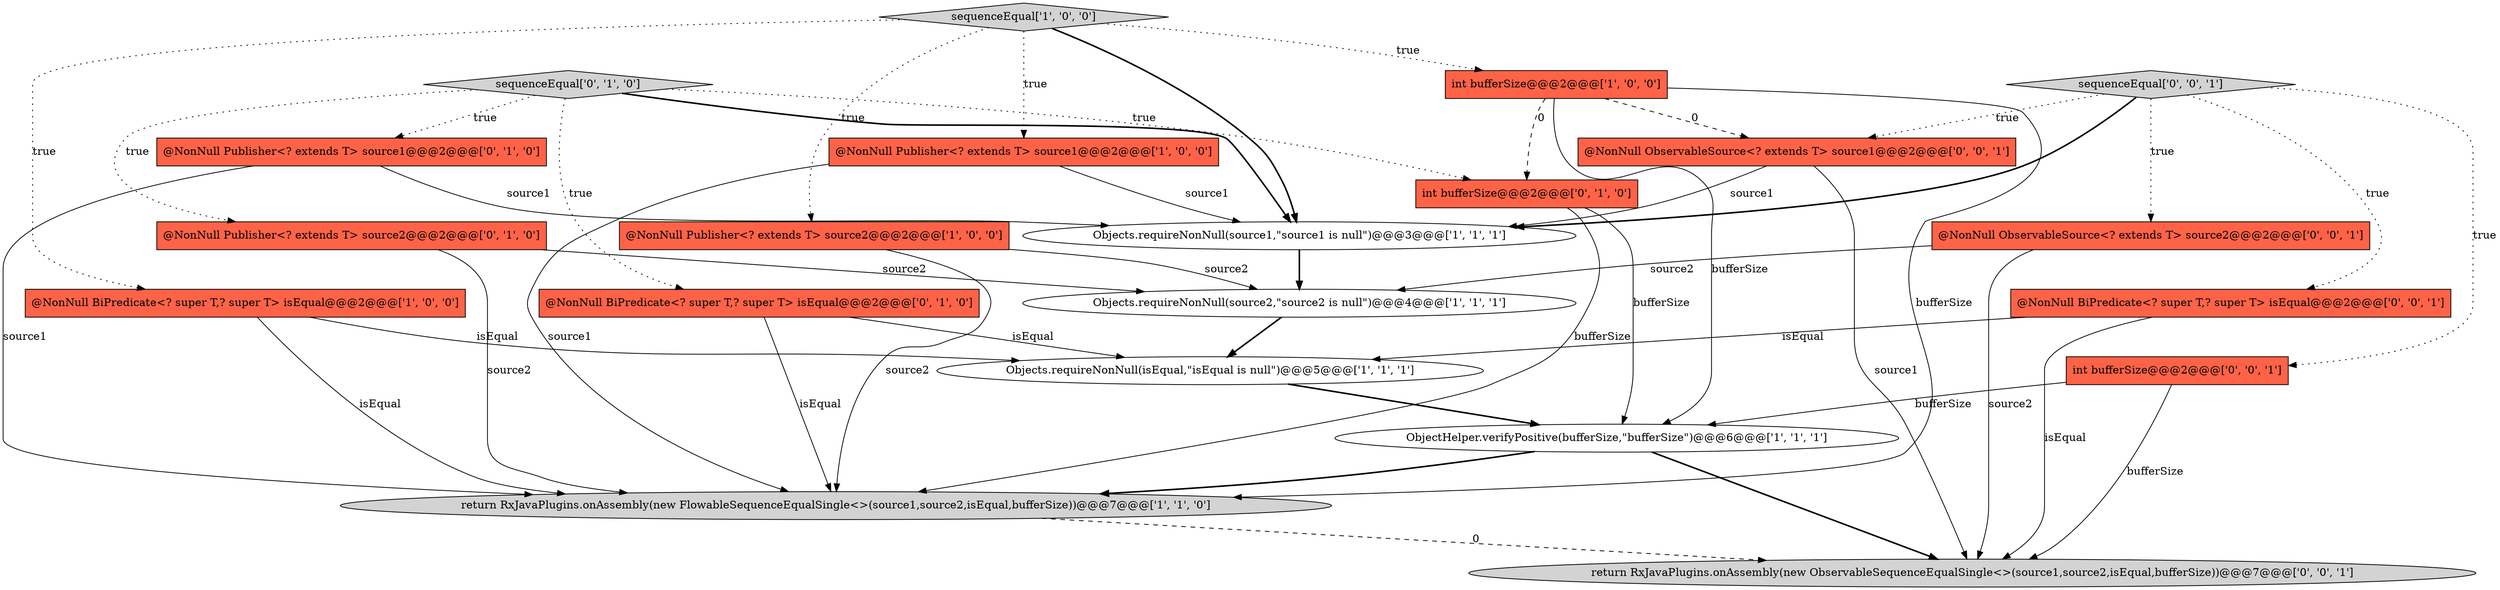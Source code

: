 digraph {
7 [style = filled, label = "int bufferSize@@@2@@@['1', '0', '0']", fillcolor = tomato, shape = box image = "AAA1AAABBB1BBB"];
12 [style = filled, label = "@NonNull Publisher<? extends T> source1@@@2@@@['0', '1', '0']", fillcolor = tomato, shape = box image = "AAA0AAABBB2BBB"];
14 [style = filled, label = "int bufferSize@@@2@@@['0', '1', '0']", fillcolor = tomato, shape = box image = "AAA1AAABBB2BBB"];
19 [style = filled, label = "return RxJavaPlugins.onAssembly(new ObservableSequenceEqualSingle<>(source1,source2,isEqual,bufferSize))@@@7@@@['0', '0', '1']", fillcolor = lightgray, shape = ellipse image = "AAA0AAABBB3BBB"];
0 [style = filled, label = "return RxJavaPlugins.onAssembly(new FlowableSequenceEqualSingle<>(source1,source2,isEqual,bufferSize))@@@7@@@['1', '1', '0']", fillcolor = lightgray, shape = ellipse image = "AAA0AAABBB1BBB"];
5 [style = filled, label = "ObjectHelper.verifyPositive(bufferSize,\"bufferSize\")@@@6@@@['1', '1', '1']", fillcolor = white, shape = ellipse image = "AAA0AAABBB1BBB"];
17 [style = filled, label = "int bufferSize@@@2@@@['0', '0', '1']", fillcolor = tomato, shape = box image = "AAA0AAABBB3BBB"];
11 [style = filled, label = "sequenceEqual['0', '1', '0']", fillcolor = lightgray, shape = diamond image = "AAA0AAABBB2BBB"];
20 [style = filled, label = "sequenceEqual['0', '0', '1']", fillcolor = lightgray, shape = diamond image = "AAA0AAABBB3BBB"];
18 [style = filled, label = "@NonNull ObservableSource<? extends T> source1@@@2@@@['0', '0', '1']", fillcolor = tomato, shape = box image = "AAA0AAABBB3BBB"];
3 [style = filled, label = "@NonNull BiPredicate<? super T,? super T> isEqual@@@2@@@['1', '0', '0']", fillcolor = tomato, shape = box image = "AAA0AAABBB1BBB"];
9 [style = filled, label = "Objects.requireNonNull(source1,\"source1 is null\")@@@3@@@['1', '1', '1']", fillcolor = white, shape = ellipse image = "AAA0AAABBB1BBB"];
13 [style = filled, label = "@NonNull Publisher<? extends T> source2@@@2@@@['0', '1', '0']", fillcolor = tomato, shape = box image = "AAA0AAABBB2BBB"];
6 [style = filled, label = "@NonNull Publisher<? extends T> source2@@@2@@@['1', '0', '0']", fillcolor = tomato, shape = box image = "AAA0AAABBB1BBB"];
16 [style = filled, label = "@NonNull ObservableSource<? extends T> source2@@@2@@@['0', '0', '1']", fillcolor = tomato, shape = box image = "AAA0AAABBB3BBB"];
2 [style = filled, label = "sequenceEqual['1', '0', '0']", fillcolor = lightgray, shape = diamond image = "AAA0AAABBB1BBB"];
8 [style = filled, label = "Objects.requireNonNull(source2,\"source2 is null\")@@@4@@@['1', '1', '1']", fillcolor = white, shape = ellipse image = "AAA0AAABBB1BBB"];
1 [style = filled, label = "@NonNull Publisher<? extends T> source1@@@2@@@['1', '0', '0']", fillcolor = tomato, shape = box image = "AAA0AAABBB1BBB"];
4 [style = filled, label = "Objects.requireNonNull(isEqual,\"isEqual is null\")@@@5@@@['1', '1', '1']", fillcolor = white, shape = ellipse image = "AAA0AAABBB1BBB"];
10 [style = filled, label = "@NonNull BiPredicate<? super T,? super T> isEqual@@@2@@@['0', '1', '0']", fillcolor = tomato, shape = box image = "AAA0AAABBB2BBB"];
15 [style = filled, label = "@NonNull BiPredicate<? super T,? super T> isEqual@@@2@@@['0', '0', '1']", fillcolor = tomato, shape = box image = "AAA0AAABBB3BBB"];
2->3 [style = dotted, label="true"];
14->0 [style = solid, label="bufferSize"];
15->4 [style = solid, label="isEqual"];
3->0 [style = solid, label="isEqual"];
18->19 [style = solid, label="source1"];
7->18 [style = dashed, label="0"];
7->5 [style = solid, label="bufferSize"];
1->0 [style = solid, label="source1"];
20->9 [style = bold, label=""];
11->10 [style = dotted, label="true"];
20->17 [style = dotted, label="true"];
7->14 [style = dashed, label="0"];
17->5 [style = solid, label="bufferSize"];
0->19 [style = dashed, label="0"];
11->12 [style = dotted, label="true"];
11->14 [style = dotted, label="true"];
6->0 [style = solid, label="source2"];
16->8 [style = solid, label="source2"];
13->0 [style = solid, label="source2"];
2->9 [style = bold, label=""];
15->19 [style = solid, label="isEqual"];
11->13 [style = dotted, label="true"];
9->8 [style = bold, label=""];
11->9 [style = bold, label=""];
3->4 [style = solid, label="isEqual"];
10->0 [style = solid, label="isEqual"];
5->19 [style = bold, label=""];
12->9 [style = solid, label="source1"];
17->19 [style = solid, label="bufferSize"];
16->19 [style = solid, label="source2"];
13->8 [style = solid, label="source2"];
5->0 [style = bold, label=""];
2->6 [style = dotted, label="true"];
2->1 [style = dotted, label="true"];
2->7 [style = dotted, label="true"];
12->0 [style = solid, label="source1"];
7->0 [style = solid, label="bufferSize"];
20->18 [style = dotted, label="true"];
14->5 [style = solid, label="bufferSize"];
1->9 [style = solid, label="source1"];
6->8 [style = solid, label="source2"];
8->4 [style = bold, label=""];
4->5 [style = bold, label=""];
18->9 [style = solid, label="source1"];
20->15 [style = dotted, label="true"];
20->16 [style = dotted, label="true"];
10->4 [style = solid, label="isEqual"];
}

